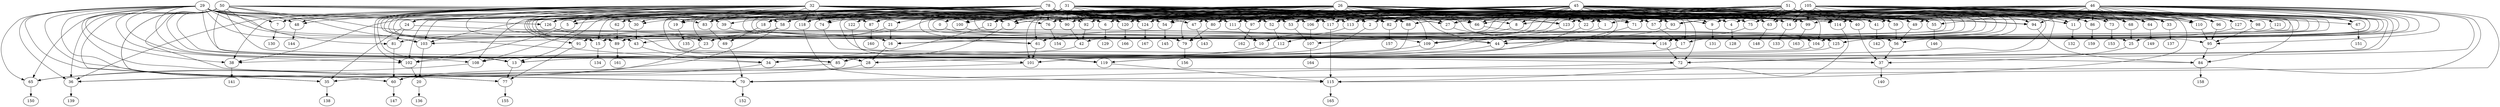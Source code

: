digraph G {
    29 -> 36;
    32 -> 36;
    101 -> 36;
    23 -> 36;
    50 -> 36;
    29 -> 101;
    26 -> 101;
    22 -> 101;
    61 -> 101;
    105 -> 101;
    26 -> 61;
    46 -> 61;
    8 -> 61;
    39 -> 61;
    31 -> 61;
    29 -> 39;
    105 -> 39;
    29 -> 47;
    78 -> 47;
    51 -> 47;
    45 -> 47;
    51 -> 8;
    45 -> 8;
    26 -> 8;
    46 -> 22;
    31 -> 22;
    78 -> 22;
    51 -> 22;
    45 -> 22;
    46 -> 55;
    26 -> 55;
    45 -> 55;
    51 -> 55;
    31 -> 55;
    40 -> 37;
    78 -> 37;
    25 -> 37;
    56 -> 37;
    105 -> 25;
    68 -> 25;
    31 -> 25;
    78 -> 63;
    46 -> 63;
    51 -> 63;
    26 -> 63;
    45 -> 63;
    105 -> 68;
    51 -> 68;
    45 -> 68;
    46 -> 68;
    78 -> 68;
    49 -> 56;
    105 -> 56;
    66 -> 56;
    59 -> 56;
    51 -> 59;
    26 -> 59;
    31 -> 59;
    105 -> 59;
    45 -> 59;
    31 -> 49;
    51 -> 49;
    26 -> 49;
    45 -> 49;
    46 -> 49;
    46 -> 66;
    31 -> 66;
    26 -> 66;
    45 -> 66;
    32 -> 66;
    26 -> 33;
    45 -> 33;
    105 -> 33;
    46 -> 33;
    51 -> 33;
    31 -> 40;
    26 -> 40;
    51 -> 40;
    105 -> 40;
    45 -> 40;
    51 -> 23;
    31 -> 23;
    29 -> 23;
    21 -> 23;
    26 -> 21;
    45 -> 19;
    78 -> 19;
    32 -> 19;
    105 -> 19;
    50 -> 35;
    24 -> 35;
    34 -> 35;
    28 -> 35;
    29 -> 35;
    17 -> 28;
    16 -> 28;
    51 -> 28;
    50 -> 28;
    31 -> 28;
    50 -> 16;
    105 -> 16;
    32 -> 16;
    45 -> 16;
    21 -> 16;
    45 -> 17;
    105 -> 17;
    26 -> 17;
    57 -> 17;
    51 -> 17;
    46 -> 57;
    78 -> 57;
    32 -> 57;
    45 -> 57;
    105 -> 57;
    46 -> 14;
    78 -> 14;
    105 -> 14;
    45 -> 14;
    26 -> 14;
    88 -> 34;
    112 -> 34;
    12 -> 34;
    32 -> 34;
    50 -> 34;
    52 -> 112;
    45 -> 112;
    31 -> 52;
    32 -> 52;
    105 -> 52;
    26 -> 52;
    51 -> 52;
    51 -> 73;
    26 -> 73;
    105 -> 73;
    78 -> 73;
    46 -> 73;
    46 -> 88;
    78 -> 88;
    26 -> 88;
    51 -> 88;
    31 -> 88;
    31 -> 12;
    78 -> 12;
    26 -> 12;
    51 -> 12;
    45 -> 12;
    46 -> 11;
    51 -> 11;
    105 -> 11;
    29 -> 11;
    26 -> 11;
    78 -> 24;
    32 -> 24;
    50 -> 60;
    46 -> 60;
    85 -> 60;
    81 -> 60;
    29 -> 60;
    2 -> 85;
    50 -> 85;
    3 -> 85;
    71 -> 85;
    43 -> 85;
    105 -> 71;
    51 -> 71;
    31 -> 71;
    32 -> 71;
    45 -> 71;
    32 -> 54;
    51 -> 54;
    105 -> 54;
    26 -> 54;
    78 -> 54;
    32 -> 43;
    78 -> 43;
    105 -> 43;
    30 -> 43;
    26 -> 30;
    31 -> 30;
    50 -> 30;
    26 -> 2;
    31 -> 2;
    78 -> 2;
    105 -> 2;
    51 -> 2;
    45 -> 3;
    105 -> 3;
    32 -> 3;
    26 -> 3;
    31 -> 3;
    78 -> 89;
    1 -> 89;
    62 -> 89;
    32 -> 89;
    46 -> 89;
    31 -> 62;
    78 -> 4;
    26 -> 4;
    105 -> 4;
    51 -> 4;
    45 -> 4;
    31 -> 1;
    51 -> 1;
    26 -> 1;
    105 -> 1;
    45 -> 1;
    32 -> 9;
    51 -> 9;
    31 -> 9;
    45 -> 9;
    105 -> 9;
    26 -> 81;
    50 -> 81;
    24 -> 81;
    105 -> 67;
    45 -> 67;
    51 -> 67;
    46 -> 67;
    69 -> 70;
    72 -> 70;
    50 -> 70;
    46 -> 70;
    29 -> 70;
    51 -> 72;
    45 -> 72;
    74 -> 72;
    116 -> 72;
    46 -> 72;
    31 -> 116;
    51 -> 116;
    27 -> 116;
    75 -> 116;
    31 -> 27;
    45 -> 27;
    26 -> 27;
    105 -> 27;
    32 -> 27;
    45 -> 75;
    32 -> 75;
    105 -> 75;
    51 -> 75;
    26 -> 76;
    105 -> 76;
    32 -> 76;
    45 -> 76;
    78 -> 76;
    51 -> 74;
    105 -> 74;
    31 -> 74;
    32 -> 74;
    78 -> 74;
    45 -> 120;
    105 -> 120;
    32 -> 120;
    26 -> 120;
    31 -> 120;
    26 -> 79;
    78 -> 79;
    80 -> 79;
    32 -> 79;
    51 -> 79;
    32 -> 80;
    31 -> 80;
    105 -> 80;
    45 -> 80;
    26 -> 80;
    18 -> 69;
    83 -> 69;
    45 -> 18;
    26 -> 18;
    31 -> 18;
    78 -> 18;
    32 -> 18;
    26 -> 83;
    50 -> 83;
    32 -> 83;
    31 -> 83;
    51 -> 83;
    29 -> 48;
    32 -> 48;
    78 -> 48;
    46 -> 41;
    51 -> 41;
    26 -> 41;
    50 -> 41;
    29 -> 7;
    32 -> 7;
    78 -> 7;
    51 -> 87;
    26 -> 87;
    31 -> 87;
    50 -> 87;
    91 -> 77;
    13 -> 77;
    50 -> 77;
    29 -> 77;
    32 -> 13;
    123 -> 13;
    29 -> 13;
    44 -> 13;
    31 -> 13;
    93 -> 44;
    26 -> 44;
    45 -> 44;
    32 -> 44;
    105 -> 44;
    32 -> 6;
    26 -> 6;
    78 -> 6;
    45 -> 6;
    46 -> 6;
    105 -> 93;
    46 -> 93;
    26 -> 93;
    45 -> 93;
    78 -> 93;
    29 -> 123;
    46 -> 123;
    51 -> 123;
    45 -> 123;
    26 -> 123;
    94 -> 84;
    31 -> 84;
    95 -> 84;
    51 -> 84;
    110 -> 95;
    96 -> 95;
    78 -> 95;
    46 -> 95;
    98 -> 95;
    51 -> 98;
    32 -> 110;
    105 -> 110;
    46 -> 110;
    51 -> 110;
    45 -> 110;
    51 -> 96;
    26 -> 96;
    46 -> 96;
    105 -> 96;
    45 -> 96;
    32 -> 94;
    46 -> 94;
    26 -> 94;
    105 -> 94;
    45 -> 94;
    78 -> 99;
    46 -> 99;
    105 -> 99;
    26 -> 99;
    45 -> 99;
    78 -> 91;
    58 -> 91;
    51 -> 58;
    26 -> 58;
    31 -> 58;
    50 -> 58;
    102 -> 20;
    103 -> 20;
    32 -> 102;
    78 -> 102;
    42 -> 102;
    5 -> 102;
    29 -> 102;
    90 -> 42;
    92 -> 42;
    51 -> 42;
    31 -> 90;
    26 -> 90;
    105 -> 90;
    32 -> 90;
    45 -> 90;
    31 -> 124;
    26 -> 124;
    105 -> 124;
    32 -> 124;
    45 -> 124;
    105 -> 92;
    45 -> 92;
    31 -> 92;
    32 -> 92;
    106 -> 107;
    53 -> 107;
    51 -> 107;
    78 -> 106;
    26 -> 106;
    45 -> 106;
    31 -> 106;
    105 -> 106;
    26 -> 97;
    31 -> 97;
    105 -> 97;
    45 -> 97;
    78 -> 97;
    31 -> 53;
    78 -> 53;
    105 -> 53;
    45 -> 53;
    51 -> 5;
    31 -> 5;
    78 -> 5;
    32 -> 5;
    45 -> 64;
    26 -> 64;
    46 -> 64;
    105 -> 64;
    50 -> 103;
    78 -> 103;
    31 -> 103;
    29 -> 103;
    58 -> 103;
    29 -> 65;
    58 -> 65;
    50 -> 65;
    108 -> 65;
    78 -> 108;
    31 -> 108;
    10 -> 108;
    109 -> 108;
    29 -> 108;
    111 -> 10;
    105 -> 10;
    113 -> 10;
    45 -> 10;
    32 -> 10;
    31 -> 113;
    51 -> 113;
    26 -> 113;
    105 -> 113;
    78 -> 113;
    78 -> 111;
    26 -> 111;
    51 -> 111;
    31 -> 111;
    45 -> 111;
    51 -> 82;
    105 -> 82;
    26 -> 82;
    78 -> 82;
    31 -> 82;
    51 -> 109;
    105 -> 109;
    45 -> 109;
    26 -> 109;
    24 -> 109;
    46 -> 86;
    26 -> 86;
    105 -> 86;
    32 -> 86;
    51 -> 86;
    114 -> 115;
    117 -> 115;
    118 -> 115;
    51 -> 115;
    119 -> 115;
    78 -> 117;
    105 -> 117;
    45 -> 117;
    31 -> 117;
    26 -> 117;
    121 -> 15;
    45 -> 15;
    78 -> 15;
    32 -> 15;
    31 -> 15;
    105 -> 121;
    46 -> 119;
    122 -> 119;
    50 -> 119;
    125 -> 119;
    126 -> 119;
    46 -> 125;
    100 -> 125;
    29 -> 125;
    127 -> 125;
    31 -> 100;
    26 -> 100;
    105 -> 127;
    51 -> 127;
    26 -> 122;
    31 -> 122;
    26 -> 126;
    78 -> 126;
    31 -> 126;
    29 -> 126;
    78 -> 114;
    46 -> 114;
    45 -> 114;
    105 -> 114;
    31 -> 114;
    45 -> 118;
    26 -> 118;
    32 -> 118;
    78 -> 118;
    31 -> 118;
    104 -> 38;
    78 -> 38;
    32 -> 38;
    29 -> 38;
    45 -> 104;
    46 -> 104;
    51 -> 104;
    0 -> 104;
    31 -> 0;
    26 -> 0;
    4 -> 128;
    6 -> 129;
    7 -> 130;
    9 -> 131;
    11 -> 132;
    14 -> 133;
    15 -> 134;
    19 -> 135;
    20 -> 136;
    33 -> 137;
    35 -> 138;
    36 -> 139;
    37 -> 140;
    38 -> 141;
    41 -> 142;
    47 -> 143;
    48 -> 144;
    54 -> 145;
    55 -> 146;
    60 -> 147;
    63 -> 148;
    64 -> 149;
    65 -> 150;
    67 -> 151;
    70 -> 152;
    73 -> 153;
    76 -> 154;
    77 -> 155;
    79 -> 156;
    82 -> 157;
    84 -> 158;
    86 -> 159;
    87 -> 160;
    89 -> 161;
    97 -> 162;
    99 -> 163;
    107 -> 164;
    115 -> 165;
    120 -> 166;
    124 -> 167;
}
